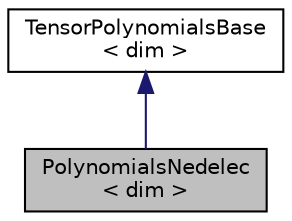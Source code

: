 digraph "PolynomialsNedelec&lt; dim &gt;"
{
 // LATEX_PDF_SIZE
  edge [fontname="Helvetica",fontsize="10",labelfontname="Helvetica",labelfontsize="10"];
  node [fontname="Helvetica",fontsize="10",shape=record];
  Node1 [label="PolynomialsNedelec\l\< dim \>",height=0.2,width=0.4,color="black", fillcolor="grey75", style="filled", fontcolor="black",tooltip=" "];
  Node2 -> Node1 [dir="back",color="midnightblue",fontsize="10",style="solid",fontname="Helvetica"];
  Node2 [label="TensorPolynomialsBase\l\< dim \>",height=0.2,width=0.4,color="black", fillcolor="white", style="filled",URL="$classTensorPolynomialsBase.html",tooltip=" "];
}
